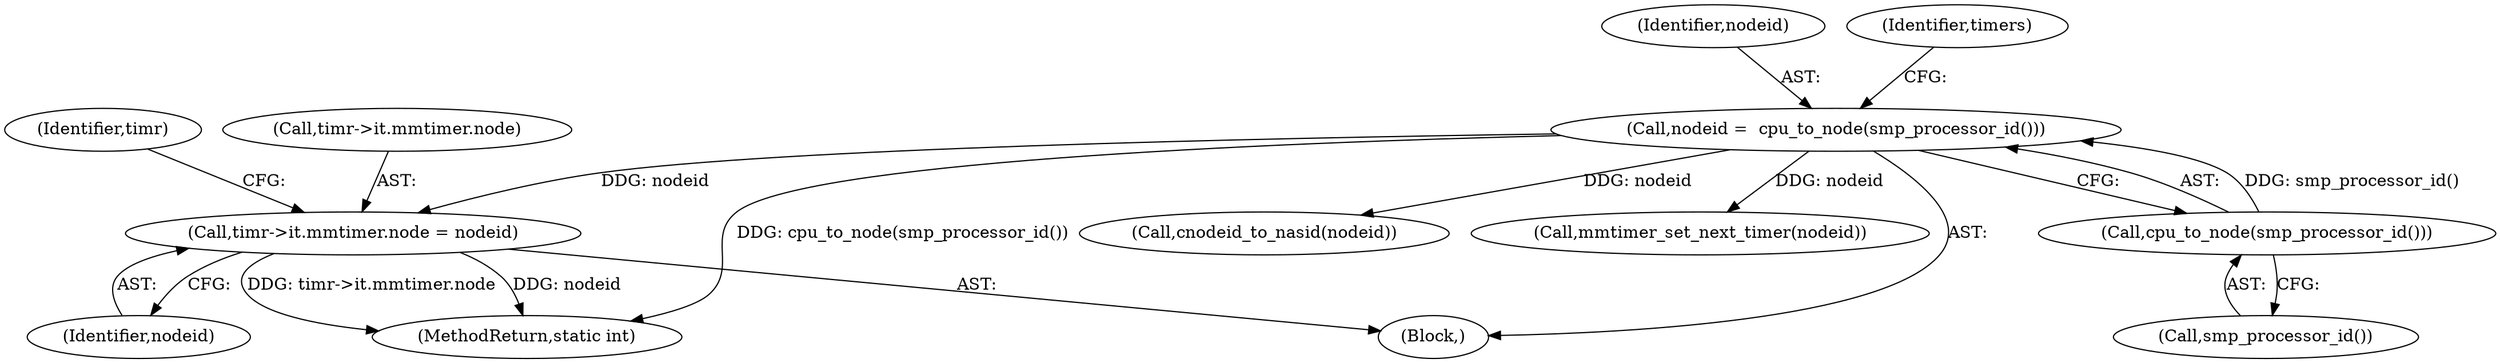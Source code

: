 digraph "0_linux_f8bd2258e2d520dff28c855658bd24bdafb5102d_3@pointer" {
"1000240" [label="(Call,timr->it.mmtimer.node = nodeid)"];
"1000209" [label="(Call,nodeid =  cpu_to_node(smp_processor_id()))"];
"1000211" [label="(Call,cpu_to_node(smp_processor_id()))"];
"1000299" [label="(Call,cnodeid_to_nasid(nodeid))"];
"1000302" [label="(Call,mmtimer_set_next_timer(nodeid))"];
"1000241" [label="(Call,timr->it.mmtimer.node)"];
"1000240" [label="(Call,timr->it.mmtimer.node = nodeid)"];
"1000248" [label="(Identifier,nodeid)"];
"1000315" [label="(MethodReturn,static int)"];
"1000253" [label="(Identifier,timr)"];
"1000114" [label="(Block,)"];
"1000212" [label="(Call,smp_processor_id())"];
"1000211" [label="(Call,cpu_to_node(smp_processor_id()))"];
"1000210" [label="(Identifier,nodeid)"];
"1000209" [label="(Call,nodeid =  cpu_to_node(smp_processor_id()))"];
"1000217" [label="(Identifier,timers)"];
"1000240" -> "1000114"  [label="AST: "];
"1000240" -> "1000248"  [label="CFG: "];
"1000241" -> "1000240"  [label="AST: "];
"1000248" -> "1000240"  [label="AST: "];
"1000253" -> "1000240"  [label="CFG: "];
"1000240" -> "1000315"  [label="DDG: nodeid"];
"1000240" -> "1000315"  [label="DDG: timr->it.mmtimer.node"];
"1000209" -> "1000240"  [label="DDG: nodeid"];
"1000209" -> "1000114"  [label="AST: "];
"1000209" -> "1000211"  [label="CFG: "];
"1000210" -> "1000209"  [label="AST: "];
"1000211" -> "1000209"  [label="AST: "];
"1000217" -> "1000209"  [label="CFG: "];
"1000209" -> "1000315"  [label="DDG: cpu_to_node(smp_processor_id())"];
"1000211" -> "1000209"  [label="DDG: smp_processor_id()"];
"1000209" -> "1000299"  [label="DDG: nodeid"];
"1000209" -> "1000302"  [label="DDG: nodeid"];
"1000211" -> "1000212"  [label="CFG: "];
"1000212" -> "1000211"  [label="AST: "];
}
